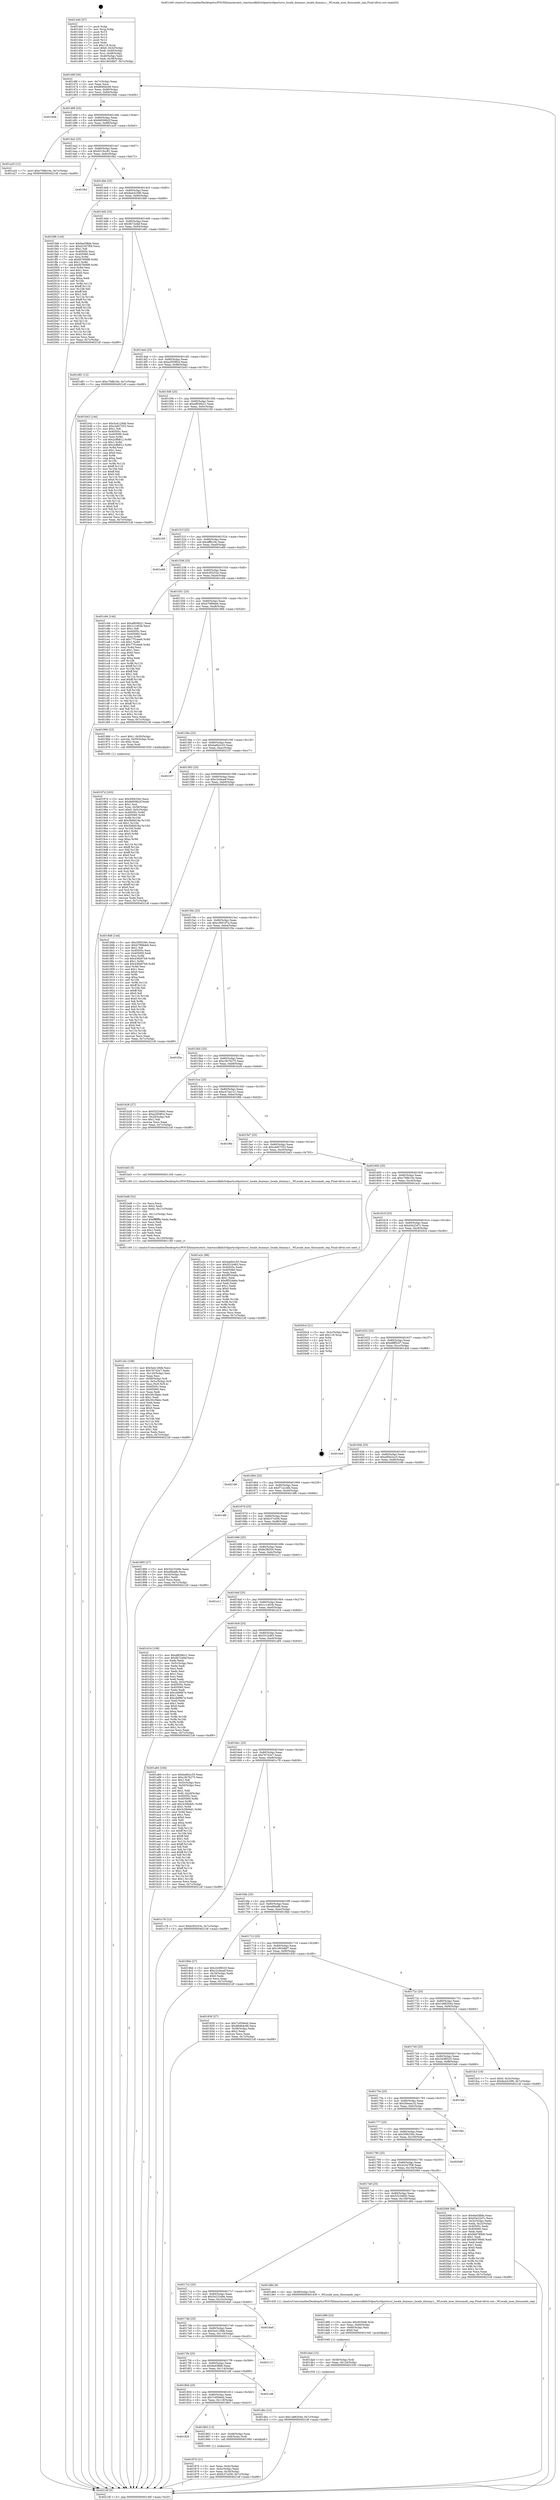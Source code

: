 digraph "0x401440" {
  label = "0x401440 (/mnt/c/Users/mathe/Desktop/tcc/POCII/binaries/extr_reactossdklib3rdpartystlportsrcc_locale_dummyc_locale_dummy.c__WLocale_mon_thousands_sep_Final-ollvm.out::main(0))"
  labelloc = "t"
  node[shape=record]

  Entry [label="",width=0.3,height=0.3,shape=circle,fillcolor=black,style=filled]
  "0x40146f" [label="{
     0x40146f [26]\l
     | [instrs]\l
     &nbsp;&nbsp;0x40146f \<+3\>: mov -0x7c(%rbp),%eax\l
     &nbsp;&nbsp;0x401472 \<+2\>: mov %eax,%ecx\l
     &nbsp;&nbsp;0x401474 \<+6\>: sub $0x8846dc68,%ecx\l
     &nbsp;&nbsp;0x40147a \<+3\>: mov %eax,-0x80(%rbp)\l
     &nbsp;&nbsp;0x40147d \<+6\>: mov %ecx,-0x84(%rbp)\l
     &nbsp;&nbsp;0x401483 \<+6\>: je 000000000040184b \<main+0x40b\>\l
  }"]
  "0x40184b" [label="{
     0x40184b\l
  }", style=dashed]
  "0x401489" [label="{
     0x401489 [25]\l
     | [instrs]\l
     &nbsp;&nbsp;0x401489 \<+5\>: jmp 000000000040148e \<main+0x4e\>\l
     &nbsp;&nbsp;0x40148e \<+3\>: mov -0x80(%rbp),%eax\l
     &nbsp;&nbsp;0x401491 \<+5\>: sub $0x8d506b2f,%eax\l
     &nbsp;&nbsp;0x401496 \<+6\>: mov %eax,-0x88(%rbp)\l
     &nbsp;&nbsp;0x40149c \<+6\>: je 0000000000401a20 \<main+0x5e0\>\l
  }"]
  Exit [label="",width=0.3,height=0.3,shape=circle,fillcolor=black,style=filled,peripheries=2]
  "0x401a20" [label="{
     0x401a20 [12]\l
     | [instrs]\l
     &nbsp;&nbsp;0x401a20 \<+7\>: movl $0xc768b10e,-0x7c(%rbp)\l
     &nbsp;&nbsp;0x401a27 \<+5\>: jmp 00000000004021df \<main+0xd9f\>\l
  }"]
  "0x4014a2" [label="{
     0x4014a2 [25]\l
     | [instrs]\l
     &nbsp;&nbsp;0x4014a2 \<+5\>: jmp 00000000004014a7 \<main+0x67\>\l
     &nbsp;&nbsp;0x4014a7 \<+3\>: mov -0x80(%rbp),%eax\l
     &nbsp;&nbsp;0x4014aa \<+5\>: sub $0x9319cc81,%eax\l
     &nbsp;&nbsp;0x4014af \<+6\>: mov %eax,-0x8c(%rbp)\l
     &nbsp;&nbsp;0x4014b5 \<+6\>: je 0000000000401fb2 \<main+0xb72\>\l
  }"]
  "0x401dbc" [label="{
     0x401dbc [12]\l
     | [instrs]\l
     &nbsp;&nbsp;0x401dbc \<+7\>: movl $0x1a882044,-0x7c(%rbp)\l
     &nbsp;&nbsp;0x401dc3 \<+5\>: jmp 00000000004021df \<main+0xd9f\>\l
  }"]
  "0x401fb2" [label="{
     0x401fb2\l
  }", style=dashed]
  "0x4014bb" [label="{
     0x4014bb [25]\l
     | [instrs]\l
     &nbsp;&nbsp;0x4014bb \<+5\>: jmp 00000000004014c0 \<main+0x80\>\l
     &nbsp;&nbsp;0x4014c0 \<+3\>: mov -0x80(%rbp),%eax\l
     &nbsp;&nbsp;0x4014c3 \<+5\>: sub $0x9a43c596,%eax\l
     &nbsp;&nbsp;0x4014c8 \<+6\>: mov %eax,-0x90(%rbp)\l
     &nbsp;&nbsp;0x4014ce \<+6\>: je 0000000000401fd6 \<main+0xb96\>\l
  }"]
  "0x401dad" [label="{
     0x401dad [15]\l
     | [instrs]\l
     &nbsp;&nbsp;0x401dad \<+4\>: mov -0x58(%rbp),%rdi\l
     &nbsp;&nbsp;0x401db1 \<+6\>: mov %eax,-0x124(%rbp)\l
     &nbsp;&nbsp;0x401db7 \<+5\>: call 0000000000401030 \<free@plt\>\l
     | [calls]\l
     &nbsp;&nbsp;0x401030 \{1\} (unknown)\l
  }"]
  "0x401fd6" [label="{
     0x401fd6 [144]\l
     | [instrs]\l
     &nbsp;&nbsp;0x401fd6 \<+5\>: mov $0x6ed3fbfe,%eax\l
     &nbsp;&nbsp;0x401fdb \<+5\>: mov $0x42347f58,%ecx\l
     &nbsp;&nbsp;0x401fe0 \<+2\>: mov $0x1,%dl\l
     &nbsp;&nbsp;0x401fe2 \<+7\>: mov 0x40505c,%esi\l
     &nbsp;&nbsp;0x401fe9 \<+7\>: mov 0x405060,%edi\l
     &nbsp;&nbsp;0x401ff0 \<+3\>: mov %esi,%r8d\l
     &nbsp;&nbsp;0x401ff3 \<+7\>: sub $0xfd7606f8,%r8d\l
     &nbsp;&nbsp;0x401ffa \<+4\>: sub $0x1,%r8d\l
     &nbsp;&nbsp;0x401ffe \<+7\>: add $0xfd7606f8,%r8d\l
     &nbsp;&nbsp;0x402005 \<+4\>: imul %r8d,%esi\l
     &nbsp;&nbsp;0x402009 \<+3\>: and $0x1,%esi\l
     &nbsp;&nbsp;0x40200c \<+3\>: cmp $0x0,%esi\l
     &nbsp;&nbsp;0x40200f \<+4\>: sete %r9b\l
     &nbsp;&nbsp;0x402013 \<+3\>: cmp $0xa,%edi\l
     &nbsp;&nbsp;0x402016 \<+4\>: setl %r10b\l
     &nbsp;&nbsp;0x40201a \<+3\>: mov %r9b,%r11b\l
     &nbsp;&nbsp;0x40201d \<+4\>: xor $0xff,%r11b\l
     &nbsp;&nbsp;0x402021 \<+3\>: mov %r10b,%bl\l
     &nbsp;&nbsp;0x402024 \<+3\>: xor $0xff,%bl\l
     &nbsp;&nbsp;0x402027 \<+3\>: xor $0x1,%dl\l
     &nbsp;&nbsp;0x40202a \<+3\>: mov %r11b,%r14b\l
     &nbsp;&nbsp;0x40202d \<+4\>: and $0xff,%r14b\l
     &nbsp;&nbsp;0x402031 \<+3\>: and %dl,%r9b\l
     &nbsp;&nbsp;0x402034 \<+3\>: mov %bl,%r15b\l
     &nbsp;&nbsp;0x402037 \<+4\>: and $0xff,%r15b\l
     &nbsp;&nbsp;0x40203b \<+3\>: and %dl,%r10b\l
     &nbsp;&nbsp;0x40203e \<+3\>: or %r9b,%r14b\l
     &nbsp;&nbsp;0x402041 \<+3\>: or %r10b,%r15b\l
     &nbsp;&nbsp;0x402044 \<+3\>: xor %r15b,%r14b\l
     &nbsp;&nbsp;0x402047 \<+3\>: or %bl,%r11b\l
     &nbsp;&nbsp;0x40204a \<+4\>: xor $0xff,%r11b\l
     &nbsp;&nbsp;0x40204e \<+3\>: or $0x1,%dl\l
     &nbsp;&nbsp;0x402051 \<+3\>: and %dl,%r11b\l
     &nbsp;&nbsp;0x402054 \<+3\>: or %r11b,%r14b\l
     &nbsp;&nbsp;0x402057 \<+4\>: test $0x1,%r14b\l
     &nbsp;&nbsp;0x40205b \<+3\>: cmovne %ecx,%eax\l
     &nbsp;&nbsp;0x40205e \<+3\>: mov %eax,-0x7c(%rbp)\l
     &nbsp;&nbsp;0x402061 \<+5\>: jmp 00000000004021df \<main+0xd9f\>\l
  }"]
  "0x4014d4" [label="{
     0x4014d4 [25]\l
     | [instrs]\l
     &nbsp;&nbsp;0x4014d4 \<+5\>: jmp 00000000004014d9 \<main+0x99\>\l
     &nbsp;&nbsp;0x4014d9 \<+3\>: mov -0x80(%rbp),%eax\l
     &nbsp;&nbsp;0x4014dc \<+5\>: sub $0x9b72efaf,%eax\l
     &nbsp;&nbsp;0x4014e1 \<+6\>: mov %eax,-0x94(%rbp)\l
     &nbsp;&nbsp;0x4014e7 \<+6\>: je 0000000000401d81 \<main+0x941\>\l
  }"]
  "0x401d96" [label="{
     0x401d96 [23]\l
     | [instrs]\l
     &nbsp;&nbsp;0x401d96 \<+10\>: movabs $0x4030d6,%rdi\l
     &nbsp;&nbsp;0x401da0 \<+3\>: mov %eax,-0x60(%rbp)\l
     &nbsp;&nbsp;0x401da3 \<+3\>: mov -0x60(%rbp),%esi\l
     &nbsp;&nbsp;0x401da6 \<+2\>: mov $0x0,%al\l
     &nbsp;&nbsp;0x401da8 \<+5\>: call 0000000000401040 \<printf@plt\>\l
     | [calls]\l
     &nbsp;&nbsp;0x401040 \{1\} (unknown)\l
  }"]
  "0x401d81" [label="{
     0x401d81 [12]\l
     | [instrs]\l
     &nbsp;&nbsp;0x401d81 \<+7\>: movl $0xc768b10e,-0x7c(%rbp)\l
     &nbsp;&nbsp;0x401d88 \<+5\>: jmp 00000000004021df \<main+0xd9f\>\l
  }"]
  "0x4014ed" [label="{
     0x4014ed [25]\l
     | [instrs]\l
     &nbsp;&nbsp;0x4014ed \<+5\>: jmp 00000000004014f2 \<main+0xb2\>\l
     &nbsp;&nbsp;0x4014f2 \<+3\>: mov -0x80(%rbp),%eax\l
     &nbsp;&nbsp;0x4014f5 \<+5\>: sub $0xa2059fc4,%eax\l
     &nbsp;&nbsp;0x4014fa \<+6\>: mov %eax,-0x98(%rbp)\l
     &nbsp;&nbsp;0x401500 \<+6\>: je 0000000000401b43 \<main+0x703\>\l
  }"]
  "0x401c0c" [label="{
     0x401c0c [108]\l
     | [instrs]\l
     &nbsp;&nbsp;0x401c0c \<+5\>: mov $0x5a4129db,%ecx\l
     &nbsp;&nbsp;0x401c11 \<+5\>: mov $0x76742e7,%edx\l
     &nbsp;&nbsp;0x401c16 \<+6\>: mov -0x120(%rbp),%esi\l
     &nbsp;&nbsp;0x401c1c \<+3\>: imul %eax,%esi\l
     &nbsp;&nbsp;0x401c1f \<+4\>: mov -0x58(%rbp),%r8\l
     &nbsp;&nbsp;0x401c23 \<+4\>: movslq -0x5c(%rbp),%r9\l
     &nbsp;&nbsp;0x401c27 \<+4\>: mov %esi,(%r8,%r9,4)\l
     &nbsp;&nbsp;0x401c2b \<+7\>: mov 0x40505c,%eax\l
     &nbsp;&nbsp;0x401c32 \<+7\>: mov 0x405060,%esi\l
     &nbsp;&nbsp;0x401c39 \<+2\>: mov %eax,%edi\l
     &nbsp;&nbsp;0x401c3b \<+6\>: sub $0x30c3fabc,%edi\l
     &nbsp;&nbsp;0x401c41 \<+3\>: sub $0x1,%edi\l
     &nbsp;&nbsp;0x401c44 \<+6\>: add $0x30c3fabc,%edi\l
     &nbsp;&nbsp;0x401c4a \<+3\>: imul %edi,%eax\l
     &nbsp;&nbsp;0x401c4d \<+3\>: and $0x1,%eax\l
     &nbsp;&nbsp;0x401c50 \<+3\>: cmp $0x0,%eax\l
     &nbsp;&nbsp;0x401c53 \<+4\>: sete %r10b\l
     &nbsp;&nbsp;0x401c57 \<+3\>: cmp $0xa,%esi\l
     &nbsp;&nbsp;0x401c5a \<+4\>: setl %r11b\l
     &nbsp;&nbsp;0x401c5e \<+3\>: mov %r10b,%bl\l
     &nbsp;&nbsp;0x401c61 \<+3\>: and %r11b,%bl\l
     &nbsp;&nbsp;0x401c64 \<+3\>: xor %r11b,%r10b\l
     &nbsp;&nbsp;0x401c67 \<+3\>: or %r10b,%bl\l
     &nbsp;&nbsp;0x401c6a \<+3\>: test $0x1,%bl\l
     &nbsp;&nbsp;0x401c6d \<+3\>: cmovne %edx,%ecx\l
     &nbsp;&nbsp;0x401c70 \<+3\>: mov %ecx,-0x7c(%rbp)\l
     &nbsp;&nbsp;0x401c73 \<+5\>: jmp 00000000004021df \<main+0xd9f\>\l
  }"]
  "0x401b43" [label="{
     0x401b43 [144]\l
     | [instrs]\l
     &nbsp;&nbsp;0x401b43 \<+5\>: mov $0x5a4129db,%eax\l
     &nbsp;&nbsp;0x401b48 \<+5\>: mov $0xc4d07553,%ecx\l
     &nbsp;&nbsp;0x401b4d \<+2\>: mov $0x1,%dl\l
     &nbsp;&nbsp;0x401b4f \<+7\>: mov 0x40505c,%esi\l
     &nbsp;&nbsp;0x401b56 \<+7\>: mov 0x405060,%edi\l
     &nbsp;&nbsp;0x401b5d \<+3\>: mov %esi,%r8d\l
     &nbsp;&nbsp;0x401b60 \<+7\>: sub $0x2cffa812,%r8d\l
     &nbsp;&nbsp;0x401b67 \<+4\>: sub $0x1,%r8d\l
     &nbsp;&nbsp;0x401b6b \<+7\>: add $0x2cffa812,%r8d\l
     &nbsp;&nbsp;0x401b72 \<+4\>: imul %r8d,%esi\l
     &nbsp;&nbsp;0x401b76 \<+3\>: and $0x1,%esi\l
     &nbsp;&nbsp;0x401b79 \<+3\>: cmp $0x0,%esi\l
     &nbsp;&nbsp;0x401b7c \<+4\>: sete %r9b\l
     &nbsp;&nbsp;0x401b80 \<+3\>: cmp $0xa,%edi\l
     &nbsp;&nbsp;0x401b83 \<+4\>: setl %r10b\l
     &nbsp;&nbsp;0x401b87 \<+3\>: mov %r9b,%r11b\l
     &nbsp;&nbsp;0x401b8a \<+4\>: xor $0xff,%r11b\l
     &nbsp;&nbsp;0x401b8e \<+3\>: mov %r10b,%bl\l
     &nbsp;&nbsp;0x401b91 \<+3\>: xor $0xff,%bl\l
     &nbsp;&nbsp;0x401b94 \<+3\>: xor $0x0,%dl\l
     &nbsp;&nbsp;0x401b97 \<+3\>: mov %r11b,%r14b\l
     &nbsp;&nbsp;0x401b9a \<+4\>: and $0x0,%r14b\l
     &nbsp;&nbsp;0x401b9e \<+3\>: and %dl,%r9b\l
     &nbsp;&nbsp;0x401ba1 \<+3\>: mov %bl,%r15b\l
     &nbsp;&nbsp;0x401ba4 \<+4\>: and $0x0,%r15b\l
     &nbsp;&nbsp;0x401ba8 \<+3\>: and %dl,%r10b\l
     &nbsp;&nbsp;0x401bab \<+3\>: or %r9b,%r14b\l
     &nbsp;&nbsp;0x401bae \<+3\>: or %r10b,%r15b\l
     &nbsp;&nbsp;0x401bb1 \<+3\>: xor %r15b,%r14b\l
     &nbsp;&nbsp;0x401bb4 \<+3\>: or %bl,%r11b\l
     &nbsp;&nbsp;0x401bb7 \<+4\>: xor $0xff,%r11b\l
     &nbsp;&nbsp;0x401bbb \<+3\>: or $0x0,%dl\l
     &nbsp;&nbsp;0x401bbe \<+3\>: and %dl,%r11b\l
     &nbsp;&nbsp;0x401bc1 \<+3\>: or %r11b,%r14b\l
     &nbsp;&nbsp;0x401bc4 \<+4\>: test $0x1,%r14b\l
     &nbsp;&nbsp;0x401bc8 \<+3\>: cmovne %ecx,%eax\l
     &nbsp;&nbsp;0x401bcb \<+3\>: mov %eax,-0x7c(%rbp)\l
     &nbsp;&nbsp;0x401bce \<+5\>: jmp 00000000004021df \<main+0xd9f\>\l
  }"]
  "0x401506" [label="{
     0x401506 [25]\l
     | [instrs]\l
     &nbsp;&nbsp;0x401506 \<+5\>: jmp 000000000040150b \<main+0xcb\>\l
     &nbsp;&nbsp;0x40150b \<+3\>: mov -0x80(%rbp),%eax\l
     &nbsp;&nbsp;0x40150e \<+5\>: sub $0xaf836b21,%eax\l
     &nbsp;&nbsp;0x401513 \<+6\>: mov %eax,-0x9c(%rbp)\l
     &nbsp;&nbsp;0x401519 \<+6\>: je 0000000000402165 \<main+0xd25\>\l
  }"]
  "0x401bd8" [label="{
     0x401bd8 [52]\l
     | [instrs]\l
     &nbsp;&nbsp;0x401bd8 \<+2\>: xor %ecx,%ecx\l
     &nbsp;&nbsp;0x401bda \<+5\>: mov $0x2,%edx\l
     &nbsp;&nbsp;0x401bdf \<+6\>: mov %edx,-0x11c(%rbp)\l
     &nbsp;&nbsp;0x401be5 \<+1\>: cltd\l
     &nbsp;&nbsp;0x401be6 \<+6\>: mov -0x11c(%rbp),%esi\l
     &nbsp;&nbsp;0x401bec \<+2\>: idiv %esi\l
     &nbsp;&nbsp;0x401bee \<+6\>: imul $0xfffffffe,%edx,%edx\l
     &nbsp;&nbsp;0x401bf4 \<+2\>: mov %ecx,%edi\l
     &nbsp;&nbsp;0x401bf6 \<+2\>: sub %edx,%edi\l
     &nbsp;&nbsp;0x401bf8 \<+2\>: mov %ecx,%edx\l
     &nbsp;&nbsp;0x401bfa \<+3\>: sub $0x1,%edx\l
     &nbsp;&nbsp;0x401bfd \<+2\>: add %edx,%edi\l
     &nbsp;&nbsp;0x401bff \<+2\>: sub %edi,%ecx\l
     &nbsp;&nbsp;0x401c01 \<+6\>: mov %ecx,-0x120(%rbp)\l
     &nbsp;&nbsp;0x401c07 \<+5\>: call 0000000000401160 \<next_i\>\l
     | [calls]\l
     &nbsp;&nbsp;0x401160 \{1\} (/mnt/c/Users/mathe/Desktop/tcc/POCII/binaries/extr_reactossdklib3rdpartystlportsrcc_locale_dummyc_locale_dummy.c__WLocale_mon_thousands_sep_Final-ollvm.out::next_i)\l
  }"]
  "0x402165" [label="{
     0x402165\l
  }", style=dashed]
  "0x40151f" [label="{
     0x40151f [25]\l
     | [instrs]\l
     &nbsp;&nbsp;0x40151f \<+5\>: jmp 0000000000401524 \<main+0xe4\>\l
     &nbsp;&nbsp;0x401524 \<+3\>: mov -0x80(%rbp),%eax\l
     &nbsp;&nbsp;0x401527 \<+5\>: sub $0xafffe19c,%eax\l
     &nbsp;&nbsp;0x40152c \<+6\>: mov %eax,-0xa0(%rbp)\l
     &nbsp;&nbsp;0x401532 \<+6\>: je 0000000000401e69 \<main+0xa29\>\l
  }"]
  "0x40197d" [label="{
     0x40197d [163]\l
     | [instrs]\l
     &nbsp;&nbsp;0x40197d \<+5\>: mov $0x30f4330c,%ecx\l
     &nbsp;&nbsp;0x401982 \<+5\>: mov $0x8d506b2f,%edx\l
     &nbsp;&nbsp;0x401987 \<+3\>: mov $0x1,%sil\l
     &nbsp;&nbsp;0x40198a \<+4\>: mov %rax,-0x58(%rbp)\l
     &nbsp;&nbsp;0x40198e \<+7\>: movl $0x0,-0x5c(%rbp)\l
     &nbsp;&nbsp;0x401995 \<+8\>: mov 0x40505c,%r8d\l
     &nbsp;&nbsp;0x40199d \<+8\>: mov 0x405060,%r9d\l
     &nbsp;&nbsp;0x4019a5 \<+3\>: mov %r8d,%r10d\l
     &nbsp;&nbsp;0x4019a8 \<+7\>: add $0x5bfdd18a,%r10d\l
     &nbsp;&nbsp;0x4019af \<+4\>: sub $0x1,%r10d\l
     &nbsp;&nbsp;0x4019b3 \<+7\>: sub $0x5bfdd18a,%r10d\l
     &nbsp;&nbsp;0x4019ba \<+4\>: imul %r10d,%r8d\l
     &nbsp;&nbsp;0x4019be \<+4\>: and $0x1,%r8d\l
     &nbsp;&nbsp;0x4019c2 \<+4\>: cmp $0x0,%r8d\l
     &nbsp;&nbsp;0x4019c6 \<+4\>: sete %r11b\l
     &nbsp;&nbsp;0x4019ca \<+4\>: cmp $0xa,%r9d\l
     &nbsp;&nbsp;0x4019ce \<+3\>: setl %bl\l
     &nbsp;&nbsp;0x4019d1 \<+3\>: mov %r11b,%r14b\l
     &nbsp;&nbsp;0x4019d4 \<+4\>: xor $0xff,%r14b\l
     &nbsp;&nbsp;0x4019d8 \<+3\>: mov %bl,%r15b\l
     &nbsp;&nbsp;0x4019db \<+4\>: xor $0xff,%r15b\l
     &nbsp;&nbsp;0x4019df \<+4\>: xor $0x0,%sil\l
     &nbsp;&nbsp;0x4019e3 \<+3\>: mov %r14b,%r12b\l
     &nbsp;&nbsp;0x4019e6 \<+4\>: and $0x0,%r12b\l
     &nbsp;&nbsp;0x4019ea \<+3\>: and %sil,%r11b\l
     &nbsp;&nbsp;0x4019ed \<+3\>: mov %r15b,%r13b\l
     &nbsp;&nbsp;0x4019f0 \<+4\>: and $0x0,%r13b\l
     &nbsp;&nbsp;0x4019f4 \<+3\>: and %sil,%bl\l
     &nbsp;&nbsp;0x4019f7 \<+3\>: or %r11b,%r12b\l
     &nbsp;&nbsp;0x4019fa \<+3\>: or %bl,%r13b\l
     &nbsp;&nbsp;0x4019fd \<+3\>: xor %r13b,%r12b\l
     &nbsp;&nbsp;0x401a00 \<+3\>: or %r15b,%r14b\l
     &nbsp;&nbsp;0x401a03 \<+4\>: xor $0xff,%r14b\l
     &nbsp;&nbsp;0x401a07 \<+4\>: or $0x0,%sil\l
     &nbsp;&nbsp;0x401a0b \<+3\>: and %sil,%r14b\l
     &nbsp;&nbsp;0x401a0e \<+3\>: or %r14b,%r12b\l
     &nbsp;&nbsp;0x401a11 \<+4\>: test $0x1,%r12b\l
     &nbsp;&nbsp;0x401a15 \<+3\>: cmovne %edx,%ecx\l
     &nbsp;&nbsp;0x401a18 \<+3\>: mov %ecx,-0x7c(%rbp)\l
     &nbsp;&nbsp;0x401a1b \<+5\>: jmp 00000000004021df \<main+0xd9f\>\l
  }"]
  "0x401e69" [label="{
     0x401e69\l
  }", style=dashed]
  "0x401538" [label="{
     0x401538 [25]\l
     | [instrs]\l
     &nbsp;&nbsp;0x401538 \<+5\>: jmp 000000000040153d \<main+0xfd\>\l
     &nbsp;&nbsp;0x40153d \<+3\>: mov -0x80(%rbp),%eax\l
     &nbsp;&nbsp;0x401540 \<+5\>: sub $0xb3f3253e,%eax\l
     &nbsp;&nbsp;0x401545 \<+6\>: mov %eax,-0xa4(%rbp)\l
     &nbsp;&nbsp;0x40154b \<+6\>: je 0000000000401c84 \<main+0x844\>\l
  }"]
  "0x401870" [label="{
     0x401870 [21]\l
     | [instrs]\l
     &nbsp;&nbsp;0x401870 \<+3\>: mov %eax,-0x4c(%rbp)\l
     &nbsp;&nbsp;0x401873 \<+3\>: mov -0x4c(%rbp),%eax\l
     &nbsp;&nbsp;0x401876 \<+3\>: mov %eax,-0x34(%rbp)\l
     &nbsp;&nbsp;0x401879 \<+7\>: movl $0xfc37cd36,-0x7c(%rbp)\l
     &nbsp;&nbsp;0x401880 \<+5\>: jmp 00000000004021df \<main+0xd9f\>\l
  }"]
  "0x401c84" [label="{
     0x401c84 [144]\l
     | [instrs]\l
     &nbsp;&nbsp;0x401c84 \<+5\>: mov $0xaf836b21,%eax\l
     &nbsp;&nbsp;0x401c89 \<+5\>: mov $0x1c1403b,%ecx\l
     &nbsp;&nbsp;0x401c8e \<+2\>: mov $0x1,%dl\l
     &nbsp;&nbsp;0x401c90 \<+7\>: mov 0x40505c,%esi\l
     &nbsp;&nbsp;0x401c97 \<+7\>: mov 0x405060,%edi\l
     &nbsp;&nbsp;0x401c9e \<+3\>: mov %esi,%r8d\l
     &nbsp;&nbsp;0x401ca1 \<+7\>: sub $0x77f1eee6,%r8d\l
     &nbsp;&nbsp;0x401ca8 \<+4\>: sub $0x1,%r8d\l
     &nbsp;&nbsp;0x401cac \<+7\>: add $0x77f1eee6,%r8d\l
     &nbsp;&nbsp;0x401cb3 \<+4\>: imul %r8d,%esi\l
     &nbsp;&nbsp;0x401cb7 \<+3\>: and $0x1,%esi\l
     &nbsp;&nbsp;0x401cba \<+3\>: cmp $0x0,%esi\l
     &nbsp;&nbsp;0x401cbd \<+4\>: sete %r9b\l
     &nbsp;&nbsp;0x401cc1 \<+3\>: cmp $0xa,%edi\l
     &nbsp;&nbsp;0x401cc4 \<+4\>: setl %r10b\l
     &nbsp;&nbsp;0x401cc8 \<+3\>: mov %r9b,%r11b\l
     &nbsp;&nbsp;0x401ccb \<+4\>: xor $0xff,%r11b\l
     &nbsp;&nbsp;0x401ccf \<+3\>: mov %r10b,%bl\l
     &nbsp;&nbsp;0x401cd2 \<+3\>: xor $0xff,%bl\l
     &nbsp;&nbsp;0x401cd5 \<+3\>: xor $0x1,%dl\l
     &nbsp;&nbsp;0x401cd8 \<+3\>: mov %r11b,%r14b\l
     &nbsp;&nbsp;0x401cdb \<+4\>: and $0xff,%r14b\l
     &nbsp;&nbsp;0x401cdf \<+3\>: and %dl,%r9b\l
     &nbsp;&nbsp;0x401ce2 \<+3\>: mov %bl,%r15b\l
     &nbsp;&nbsp;0x401ce5 \<+4\>: and $0xff,%r15b\l
     &nbsp;&nbsp;0x401ce9 \<+3\>: and %dl,%r10b\l
     &nbsp;&nbsp;0x401cec \<+3\>: or %r9b,%r14b\l
     &nbsp;&nbsp;0x401cef \<+3\>: or %r10b,%r15b\l
     &nbsp;&nbsp;0x401cf2 \<+3\>: xor %r15b,%r14b\l
     &nbsp;&nbsp;0x401cf5 \<+3\>: or %bl,%r11b\l
     &nbsp;&nbsp;0x401cf8 \<+4\>: xor $0xff,%r11b\l
     &nbsp;&nbsp;0x401cfc \<+3\>: or $0x1,%dl\l
     &nbsp;&nbsp;0x401cff \<+3\>: and %dl,%r11b\l
     &nbsp;&nbsp;0x401d02 \<+3\>: or %r11b,%r14b\l
     &nbsp;&nbsp;0x401d05 \<+4\>: test $0x1,%r14b\l
     &nbsp;&nbsp;0x401d09 \<+3\>: cmovne %ecx,%eax\l
     &nbsp;&nbsp;0x401d0c \<+3\>: mov %eax,-0x7c(%rbp)\l
     &nbsp;&nbsp;0x401d0f \<+5\>: jmp 00000000004021df \<main+0xd9f\>\l
  }"]
  "0x401551" [label="{
     0x401551 [25]\l
     | [instrs]\l
     &nbsp;&nbsp;0x401551 \<+5\>: jmp 0000000000401556 \<main+0x116\>\l
     &nbsp;&nbsp;0x401556 \<+3\>: mov -0x80(%rbp),%eax\l
     &nbsp;&nbsp;0x401559 \<+5\>: sub $0xb7998de6,%eax\l
     &nbsp;&nbsp;0x40155e \<+6\>: mov %eax,-0xa8(%rbp)\l
     &nbsp;&nbsp;0x401564 \<+6\>: je 0000000000401966 \<main+0x526\>\l
  }"]
  "0x401826" [label="{
     0x401826\l
  }", style=dashed]
  "0x401966" [label="{
     0x401966 [23]\l
     | [instrs]\l
     &nbsp;&nbsp;0x401966 \<+7\>: movl $0x1,-0x50(%rbp)\l
     &nbsp;&nbsp;0x40196d \<+4\>: movslq -0x50(%rbp),%rax\l
     &nbsp;&nbsp;0x401971 \<+4\>: shl $0x2,%rax\l
     &nbsp;&nbsp;0x401975 \<+3\>: mov %rax,%rdi\l
     &nbsp;&nbsp;0x401978 \<+5\>: call 0000000000401050 \<malloc@plt\>\l
     | [calls]\l
     &nbsp;&nbsp;0x401050 \{1\} (unknown)\l
  }"]
  "0x40156a" [label="{
     0x40156a [25]\l
     | [instrs]\l
     &nbsp;&nbsp;0x40156a \<+5\>: jmp 000000000040156f \<main+0x12f\>\l
     &nbsp;&nbsp;0x40156f \<+3\>: mov -0x80(%rbp),%eax\l
     &nbsp;&nbsp;0x401572 \<+5\>: sub $0xba6b2c55,%eax\l
     &nbsp;&nbsp;0x401577 \<+6\>: mov %eax,-0xac(%rbp)\l
     &nbsp;&nbsp;0x40157d \<+6\>: je 0000000000402107 \<main+0xcc7\>\l
  }"]
  "0x401863" [label="{
     0x401863 [13]\l
     | [instrs]\l
     &nbsp;&nbsp;0x401863 \<+4\>: mov -0x48(%rbp),%rax\l
     &nbsp;&nbsp;0x401867 \<+4\>: mov 0x8(%rax),%rdi\l
     &nbsp;&nbsp;0x40186b \<+5\>: call 0000000000401060 \<atoi@plt\>\l
     | [calls]\l
     &nbsp;&nbsp;0x401060 \{1\} (unknown)\l
  }"]
  "0x402107" [label="{
     0x402107\l
  }", style=dashed]
  "0x401583" [label="{
     0x401583 [25]\l
     | [instrs]\l
     &nbsp;&nbsp;0x401583 \<+5\>: jmp 0000000000401588 \<main+0x148\>\l
     &nbsp;&nbsp;0x401588 \<+3\>: mov -0x80(%rbp),%eax\l
     &nbsp;&nbsp;0x40158b \<+5\>: sub $0xc2c0eaef,%eax\l
     &nbsp;&nbsp;0x401590 \<+6\>: mov %eax,-0xb0(%rbp)\l
     &nbsp;&nbsp;0x401596 \<+6\>: je 00000000004018d6 \<main+0x496\>\l
  }"]
  "0x40180d" [label="{
     0x40180d [25]\l
     | [instrs]\l
     &nbsp;&nbsp;0x40180d \<+5\>: jmp 0000000000401812 \<main+0x3d2\>\l
     &nbsp;&nbsp;0x401812 \<+3\>: mov -0x80(%rbp),%eax\l
     &nbsp;&nbsp;0x401815 \<+5\>: sub $0x7cd59e44,%eax\l
     &nbsp;&nbsp;0x40181a \<+6\>: mov %eax,-0x118(%rbp)\l
     &nbsp;&nbsp;0x401820 \<+6\>: je 0000000000401863 \<main+0x423\>\l
  }"]
  "0x4018d6" [label="{
     0x4018d6 [144]\l
     | [instrs]\l
     &nbsp;&nbsp;0x4018d6 \<+5\>: mov $0x30f4330c,%eax\l
     &nbsp;&nbsp;0x4018db \<+5\>: mov $0xb7998de6,%ecx\l
     &nbsp;&nbsp;0x4018e0 \<+2\>: mov $0x1,%dl\l
     &nbsp;&nbsp;0x4018e2 \<+7\>: mov 0x40505c,%esi\l
     &nbsp;&nbsp;0x4018e9 \<+7\>: mov 0x405060,%edi\l
     &nbsp;&nbsp;0x4018f0 \<+3\>: mov %esi,%r8d\l
     &nbsp;&nbsp;0x4018f3 \<+7\>: sub $0x436b97b9,%r8d\l
     &nbsp;&nbsp;0x4018fa \<+4\>: sub $0x1,%r8d\l
     &nbsp;&nbsp;0x4018fe \<+7\>: add $0x436b97b9,%r8d\l
     &nbsp;&nbsp;0x401905 \<+4\>: imul %r8d,%esi\l
     &nbsp;&nbsp;0x401909 \<+3\>: and $0x1,%esi\l
     &nbsp;&nbsp;0x40190c \<+3\>: cmp $0x0,%esi\l
     &nbsp;&nbsp;0x40190f \<+4\>: sete %r9b\l
     &nbsp;&nbsp;0x401913 \<+3\>: cmp $0xa,%edi\l
     &nbsp;&nbsp;0x401916 \<+4\>: setl %r10b\l
     &nbsp;&nbsp;0x40191a \<+3\>: mov %r9b,%r11b\l
     &nbsp;&nbsp;0x40191d \<+4\>: xor $0xff,%r11b\l
     &nbsp;&nbsp;0x401921 \<+3\>: mov %r10b,%bl\l
     &nbsp;&nbsp;0x401924 \<+3\>: xor $0xff,%bl\l
     &nbsp;&nbsp;0x401927 \<+3\>: xor $0x0,%dl\l
     &nbsp;&nbsp;0x40192a \<+3\>: mov %r11b,%r14b\l
     &nbsp;&nbsp;0x40192d \<+4\>: and $0x0,%r14b\l
     &nbsp;&nbsp;0x401931 \<+3\>: and %dl,%r9b\l
     &nbsp;&nbsp;0x401934 \<+3\>: mov %bl,%r15b\l
     &nbsp;&nbsp;0x401937 \<+4\>: and $0x0,%r15b\l
     &nbsp;&nbsp;0x40193b \<+3\>: and %dl,%r10b\l
     &nbsp;&nbsp;0x40193e \<+3\>: or %r9b,%r14b\l
     &nbsp;&nbsp;0x401941 \<+3\>: or %r10b,%r15b\l
     &nbsp;&nbsp;0x401944 \<+3\>: xor %r15b,%r14b\l
     &nbsp;&nbsp;0x401947 \<+3\>: or %bl,%r11b\l
     &nbsp;&nbsp;0x40194a \<+4\>: xor $0xff,%r11b\l
     &nbsp;&nbsp;0x40194e \<+3\>: or $0x0,%dl\l
     &nbsp;&nbsp;0x401951 \<+3\>: and %dl,%r11b\l
     &nbsp;&nbsp;0x401954 \<+3\>: or %r11b,%r14b\l
     &nbsp;&nbsp;0x401957 \<+4\>: test $0x1,%r14b\l
     &nbsp;&nbsp;0x40195b \<+3\>: cmovne %ecx,%eax\l
     &nbsp;&nbsp;0x40195e \<+3\>: mov %eax,-0x7c(%rbp)\l
     &nbsp;&nbsp;0x401961 \<+5\>: jmp 00000000004021df \<main+0xd9f\>\l
  }"]
  "0x40159c" [label="{
     0x40159c [25]\l
     | [instrs]\l
     &nbsp;&nbsp;0x40159c \<+5\>: jmp 00000000004015a1 \<main+0x161\>\l
     &nbsp;&nbsp;0x4015a1 \<+3\>: mov -0x80(%rbp),%eax\l
     &nbsp;&nbsp;0x4015a4 \<+5\>: sub $0xc369197a,%eax\l
     &nbsp;&nbsp;0x4015a9 \<+6\>: mov %eax,-0xb4(%rbp)\l
     &nbsp;&nbsp;0x4015af \<+6\>: je 0000000000401f3e \<main+0xafe\>\l
  }"]
  "0x4021d8" [label="{
     0x4021d8\l
  }", style=dashed]
  "0x401f3e" [label="{
     0x401f3e\l
  }", style=dashed]
  "0x4015b5" [label="{
     0x4015b5 [25]\l
     | [instrs]\l
     &nbsp;&nbsp;0x4015b5 \<+5\>: jmp 00000000004015ba \<main+0x17a\>\l
     &nbsp;&nbsp;0x4015ba \<+3\>: mov -0x80(%rbp),%eax\l
     &nbsp;&nbsp;0x4015bd \<+5\>: sub $0xc3b76275,%eax\l
     &nbsp;&nbsp;0x4015c2 \<+6\>: mov %eax,-0xb8(%rbp)\l
     &nbsp;&nbsp;0x4015c8 \<+6\>: je 0000000000401b28 \<main+0x6e8\>\l
  }"]
  "0x4017f4" [label="{
     0x4017f4 [25]\l
     | [instrs]\l
     &nbsp;&nbsp;0x4017f4 \<+5\>: jmp 00000000004017f9 \<main+0x3b9\>\l
     &nbsp;&nbsp;0x4017f9 \<+3\>: mov -0x80(%rbp),%eax\l
     &nbsp;&nbsp;0x4017fc \<+5\>: sub $0x6ed3fbfe,%eax\l
     &nbsp;&nbsp;0x401801 \<+6\>: mov %eax,-0x114(%rbp)\l
     &nbsp;&nbsp;0x401807 \<+6\>: je 00000000004021d8 \<main+0xd98\>\l
  }"]
  "0x401b28" [label="{
     0x401b28 [27]\l
     | [instrs]\l
     &nbsp;&nbsp;0x401b28 \<+5\>: mov $0x5323460c,%eax\l
     &nbsp;&nbsp;0x401b2d \<+5\>: mov $0xa2059fc4,%ecx\l
     &nbsp;&nbsp;0x401b32 \<+3\>: mov -0x2d(%rbp),%dl\l
     &nbsp;&nbsp;0x401b35 \<+3\>: test $0x1,%dl\l
     &nbsp;&nbsp;0x401b38 \<+3\>: cmovne %ecx,%eax\l
     &nbsp;&nbsp;0x401b3b \<+3\>: mov %eax,-0x7c(%rbp)\l
     &nbsp;&nbsp;0x401b3e \<+5\>: jmp 00000000004021df \<main+0xd9f\>\l
  }"]
  "0x4015ce" [label="{
     0x4015ce [25]\l
     | [instrs]\l
     &nbsp;&nbsp;0x4015ce \<+5\>: jmp 00000000004015d3 \<main+0x193\>\l
     &nbsp;&nbsp;0x4015d3 \<+3\>: mov -0x80(%rbp),%eax\l
     &nbsp;&nbsp;0x4015d6 \<+5\>: sub $0xc474a121,%eax\l
     &nbsp;&nbsp;0x4015db \<+6\>: mov %eax,-0xbc(%rbp)\l
     &nbsp;&nbsp;0x4015e1 \<+6\>: je 0000000000401f6b \<main+0xb2b\>\l
  }"]
  "0x402113" [label="{
     0x402113\l
  }", style=dashed]
  "0x401f6b" [label="{
     0x401f6b\l
  }", style=dashed]
  "0x4015e7" [label="{
     0x4015e7 [25]\l
     | [instrs]\l
     &nbsp;&nbsp;0x4015e7 \<+5\>: jmp 00000000004015ec \<main+0x1ac\>\l
     &nbsp;&nbsp;0x4015ec \<+3\>: mov -0x80(%rbp),%eax\l
     &nbsp;&nbsp;0x4015ef \<+5\>: sub $0xc4d07553,%eax\l
     &nbsp;&nbsp;0x4015f4 \<+6\>: mov %eax,-0xc0(%rbp)\l
     &nbsp;&nbsp;0x4015fa \<+6\>: je 0000000000401bd3 \<main+0x793\>\l
  }"]
  "0x4017db" [label="{
     0x4017db [25]\l
     | [instrs]\l
     &nbsp;&nbsp;0x4017db \<+5\>: jmp 00000000004017e0 \<main+0x3a0\>\l
     &nbsp;&nbsp;0x4017e0 \<+3\>: mov -0x80(%rbp),%eax\l
     &nbsp;&nbsp;0x4017e3 \<+5\>: sub $0x5a4129db,%eax\l
     &nbsp;&nbsp;0x4017e8 \<+6\>: mov %eax,-0x110(%rbp)\l
     &nbsp;&nbsp;0x4017ee \<+6\>: je 0000000000402113 \<main+0xcd3\>\l
  }"]
  "0x401bd3" [label="{
     0x401bd3 [5]\l
     | [instrs]\l
     &nbsp;&nbsp;0x401bd3 \<+5\>: call 0000000000401160 \<next_i\>\l
     | [calls]\l
     &nbsp;&nbsp;0x401160 \{1\} (/mnt/c/Users/mathe/Desktop/tcc/POCII/binaries/extr_reactossdklib3rdpartystlportsrcc_locale_dummyc_locale_dummy.c__WLocale_mon_thousands_sep_Final-ollvm.out::next_i)\l
  }"]
  "0x401600" [label="{
     0x401600 [25]\l
     | [instrs]\l
     &nbsp;&nbsp;0x401600 \<+5\>: jmp 0000000000401605 \<main+0x1c5\>\l
     &nbsp;&nbsp;0x401605 \<+3\>: mov -0x80(%rbp),%eax\l
     &nbsp;&nbsp;0x401608 \<+5\>: sub $0xc768b10e,%eax\l
     &nbsp;&nbsp;0x40160d \<+6\>: mov %eax,-0xc4(%rbp)\l
     &nbsp;&nbsp;0x401613 \<+6\>: je 0000000000401a2c \<main+0x5ec\>\l
  }"]
  "0x4018a0" [label="{
     0x4018a0\l
  }", style=dashed]
  "0x401a2c" [label="{
     0x401a2c [88]\l
     | [instrs]\l
     &nbsp;&nbsp;0x401a2c \<+5\>: mov $0xba6b2c55,%eax\l
     &nbsp;&nbsp;0x401a31 \<+5\>: mov $0x551b483,%ecx\l
     &nbsp;&nbsp;0x401a36 \<+7\>: mov 0x40505c,%edx\l
     &nbsp;&nbsp;0x401a3d \<+7\>: mov 0x405060,%esi\l
     &nbsp;&nbsp;0x401a44 \<+2\>: mov %edx,%edi\l
     &nbsp;&nbsp;0x401a46 \<+6\>: add $0x8f524a6a,%edi\l
     &nbsp;&nbsp;0x401a4c \<+3\>: sub $0x1,%edi\l
     &nbsp;&nbsp;0x401a4f \<+6\>: sub $0x8f524a6a,%edi\l
     &nbsp;&nbsp;0x401a55 \<+3\>: imul %edi,%edx\l
     &nbsp;&nbsp;0x401a58 \<+3\>: and $0x1,%edx\l
     &nbsp;&nbsp;0x401a5b \<+3\>: cmp $0x0,%edx\l
     &nbsp;&nbsp;0x401a5e \<+4\>: sete %r8b\l
     &nbsp;&nbsp;0x401a62 \<+3\>: cmp $0xa,%esi\l
     &nbsp;&nbsp;0x401a65 \<+4\>: setl %r9b\l
     &nbsp;&nbsp;0x401a69 \<+3\>: mov %r8b,%r10b\l
     &nbsp;&nbsp;0x401a6c \<+3\>: and %r9b,%r10b\l
     &nbsp;&nbsp;0x401a6f \<+3\>: xor %r9b,%r8b\l
     &nbsp;&nbsp;0x401a72 \<+3\>: or %r8b,%r10b\l
     &nbsp;&nbsp;0x401a75 \<+4\>: test $0x1,%r10b\l
     &nbsp;&nbsp;0x401a79 \<+3\>: cmovne %ecx,%eax\l
     &nbsp;&nbsp;0x401a7c \<+3\>: mov %eax,-0x7c(%rbp)\l
     &nbsp;&nbsp;0x401a7f \<+5\>: jmp 00000000004021df \<main+0xd9f\>\l
  }"]
  "0x401619" [label="{
     0x401619 [25]\l
     | [instrs]\l
     &nbsp;&nbsp;0x401619 \<+5\>: jmp 000000000040161e \<main+0x1de\>\l
     &nbsp;&nbsp;0x40161e \<+3\>: mov -0x80(%rbp),%eax\l
     &nbsp;&nbsp;0x401621 \<+5\>: sub $0xd3e22d7c,%eax\l
     &nbsp;&nbsp;0x401626 \<+6\>: mov %eax,-0xc8(%rbp)\l
     &nbsp;&nbsp;0x40162c \<+6\>: je 00000000004020c4 \<main+0xc84\>\l
  }"]
  "0x4017c2" [label="{
     0x4017c2 [25]\l
     | [instrs]\l
     &nbsp;&nbsp;0x4017c2 \<+5\>: jmp 00000000004017c7 \<main+0x387\>\l
     &nbsp;&nbsp;0x4017c7 \<+3\>: mov -0x80(%rbp),%eax\l
     &nbsp;&nbsp;0x4017ca \<+5\>: sub $0x5423349e,%eax\l
     &nbsp;&nbsp;0x4017cf \<+6\>: mov %eax,-0x10c(%rbp)\l
     &nbsp;&nbsp;0x4017d5 \<+6\>: je 00000000004018a0 \<main+0x460\>\l
  }"]
  "0x4020c4" [label="{
     0x4020c4 [21]\l
     | [instrs]\l
     &nbsp;&nbsp;0x4020c4 \<+3\>: mov -0x2c(%rbp),%eax\l
     &nbsp;&nbsp;0x4020c7 \<+7\>: add $0x118,%rsp\l
     &nbsp;&nbsp;0x4020ce \<+1\>: pop %rbx\l
     &nbsp;&nbsp;0x4020cf \<+2\>: pop %r12\l
     &nbsp;&nbsp;0x4020d1 \<+2\>: pop %r13\l
     &nbsp;&nbsp;0x4020d3 \<+2\>: pop %r14\l
     &nbsp;&nbsp;0x4020d5 \<+2\>: pop %r15\l
     &nbsp;&nbsp;0x4020d7 \<+1\>: pop %rbp\l
     &nbsp;&nbsp;0x4020d8 \<+1\>: ret\l
  }"]
  "0x401632" [label="{
     0x401632 [25]\l
     | [instrs]\l
     &nbsp;&nbsp;0x401632 \<+5\>: jmp 0000000000401637 \<main+0x1f7\>\l
     &nbsp;&nbsp;0x401637 \<+3\>: mov -0x80(%rbp),%eax\l
     &nbsp;&nbsp;0x40163a \<+5\>: sub $0xd8ff5c07,%eax\l
     &nbsp;&nbsp;0x40163f \<+6\>: mov %eax,-0xcc(%rbp)\l
     &nbsp;&nbsp;0x401645 \<+6\>: je 0000000000401dc8 \<main+0x988\>\l
  }"]
  "0x401d8d" [label="{
     0x401d8d [9]\l
     | [instrs]\l
     &nbsp;&nbsp;0x401d8d \<+4\>: mov -0x58(%rbp),%rdi\l
     &nbsp;&nbsp;0x401d91 \<+5\>: call 0000000000401430 \<_WLocale_mon_thousands_sep\>\l
     | [calls]\l
     &nbsp;&nbsp;0x401430 \{1\} (/mnt/c/Users/mathe/Desktop/tcc/POCII/binaries/extr_reactossdklib3rdpartystlportsrcc_locale_dummyc_locale_dummy.c__WLocale_mon_thousands_sep_Final-ollvm.out::_WLocale_mon_thousands_sep)\l
  }"]
  "0x401dc8" [label="{
     0x401dc8\l
  }", style=dashed]
  "0x40164b" [label="{
     0x40164b [25]\l
     | [instrs]\l
     &nbsp;&nbsp;0x40164b \<+5\>: jmp 0000000000401650 \<main+0x210\>\l
     &nbsp;&nbsp;0x401650 \<+3\>: mov -0x80(%rbp),%eax\l
     &nbsp;&nbsp;0x401653 \<+5\>: sub $0xe85b2a10,%eax\l
     &nbsp;&nbsp;0x401658 \<+6\>: mov %eax,-0xd0(%rbp)\l
     &nbsp;&nbsp;0x40165e \<+6\>: je 0000000000402186 \<main+0xd46\>\l
  }"]
  "0x4017a9" [label="{
     0x4017a9 [25]\l
     | [instrs]\l
     &nbsp;&nbsp;0x4017a9 \<+5\>: jmp 00000000004017ae \<main+0x36e\>\l
     &nbsp;&nbsp;0x4017ae \<+3\>: mov -0x80(%rbp),%eax\l
     &nbsp;&nbsp;0x4017b1 \<+5\>: sub $0x5323460c,%eax\l
     &nbsp;&nbsp;0x4017b6 \<+6\>: mov %eax,-0x108(%rbp)\l
     &nbsp;&nbsp;0x4017bc \<+6\>: je 0000000000401d8d \<main+0x94d\>\l
  }"]
  "0x402186" [label="{
     0x402186\l
  }", style=dashed]
  "0x401664" [label="{
     0x401664 [25]\l
     | [instrs]\l
     &nbsp;&nbsp;0x401664 \<+5\>: jmp 0000000000401669 \<main+0x229\>\l
     &nbsp;&nbsp;0x401669 \<+3\>: mov -0x80(%rbp),%eax\l
     &nbsp;&nbsp;0x40166c \<+5\>: sub $0xf71a1e6b,%eax\l
     &nbsp;&nbsp;0x401671 \<+6\>: mov %eax,-0xd4(%rbp)\l
     &nbsp;&nbsp;0x401677 \<+6\>: je 0000000000401df6 \<main+0x9b6\>\l
  }"]
  "0x402066" [label="{
     0x402066 [94]\l
     | [instrs]\l
     &nbsp;&nbsp;0x402066 \<+5\>: mov $0x6ed3fbfe,%eax\l
     &nbsp;&nbsp;0x40206b \<+5\>: mov $0xd3e22d7c,%ecx\l
     &nbsp;&nbsp;0x402070 \<+3\>: mov -0x3c(%rbp),%edx\l
     &nbsp;&nbsp;0x402073 \<+3\>: mov %edx,-0x2c(%rbp)\l
     &nbsp;&nbsp;0x402076 \<+7\>: mov 0x40505c,%edx\l
     &nbsp;&nbsp;0x40207d \<+7\>: mov 0x405060,%esi\l
     &nbsp;&nbsp;0x402084 \<+2\>: mov %edx,%edi\l
     &nbsp;&nbsp;0x402086 \<+6\>: sub $0x9dd789d0,%edi\l
     &nbsp;&nbsp;0x40208c \<+3\>: sub $0x1,%edi\l
     &nbsp;&nbsp;0x40208f \<+6\>: add $0x9dd789d0,%edi\l
     &nbsp;&nbsp;0x402095 \<+3\>: imul %edi,%edx\l
     &nbsp;&nbsp;0x402098 \<+3\>: and $0x1,%edx\l
     &nbsp;&nbsp;0x40209b \<+3\>: cmp $0x0,%edx\l
     &nbsp;&nbsp;0x40209e \<+4\>: sete %r8b\l
     &nbsp;&nbsp;0x4020a2 \<+3\>: cmp $0xa,%esi\l
     &nbsp;&nbsp;0x4020a5 \<+4\>: setl %r9b\l
     &nbsp;&nbsp;0x4020a9 \<+3\>: mov %r8b,%r10b\l
     &nbsp;&nbsp;0x4020ac \<+3\>: and %r9b,%r10b\l
     &nbsp;&nbsp;0x4020af \<+3\>: xor %r9b,%r8b\l
     &nbsp;&nbsp;0x4020b2 \<+3\>: or %r8b,%r10b\l
     &nbsp;&nbsp;0x4020b5 \<+4\>: test $0x1,%r10b\l
     &nbsp;&nbsp;0x4020b9 \<+3\>: cmovne %ecx,%eax\l
     &nbsp;&nbsp;0x4020bc \<+3\>: mov %eax,-0x7c(%rbp)\l
     &nbsp;&nbsp;0x4020bf \<+5\>: jmp 00000000004021df \<main+0xd9f\>\l
  }"]
  "0x401df6" [label="{
     0x401df6\l
  }", style=dashed]
  "0x40167d" [label="{
     0x40167d [25]\l
     | [instrs]\l
     &nbsp;&nbsp;0x40167d \<+5\>: jmp 0000000000401682 \<main+0x242\>\l
     &nbsp;&nbsp;0x401682 \<+3\>: mov -0x80(%rbp),%eax\l
     &nbsp;&nbsp;0x401685 \<+5\>: sub $0xfc37cd36,%eax\l
     &nbsp;&nbsp;0x40168a \<+6\>: mov %eax,-0xd8(%rbp)\l
     &nbsp;&nbsp;0x401690 \<+6\>: je 0000000000401885 \<main+0x445\>\l
  }"]
  "0x401790" [label="{
     0x401790 [25]\l
     | [instrs]\l
     &nbsp;&nbsp;0x401790 \<+5\>: jmp 0000000000401795 \<main+0x355\>\l
     &nbsp;&nbsp;0x401795 \<+3\>: mov -0x80(%rbp),%eax\l
     &nbsp;&nbsp;0x401798 \<+5\>: sub $0x42347f58,%eax\l
     &nbsp;&nbsp;0x40179d \<+6\>: mov %eax,-0x104(%rbp)\l
     &nbsp;&nbsp;0x4017a3 \<+6\>: je 0000000000402066 \<main+0xc26\>\l
  }"]
  "0x401885" [label="{
     0x401885 [27]\l
     | [instrs]\l
     &nbsp;&nbsp;0x401885 \<+5\>: mov $0x5423349e,%eax\l
     &nbsp;&nbsp;0x40188a \<+5\>: mov $0xef9aafb,%ecx\l
     &nbsp;&nbsp;0x40188f \<+3\>: mov -0x34(%rbp),%edx\l
     &nbsp;&nbsp;0x401892 \<+3\>: cmp $0x1,%edx\l
     &nbsp;&nbsp;0x401895 \<+3\>: cmovl %ecx,%eax\l
     &nbsp;&nbsp;0x401898 \<+3\>: mov %eax,-0x7c(%rbp)\l
     &nbsp;&nbsp;0x40189b \<+5\>: jmp 00000000004021df \<main+0xd9f\>\l
  }"]
  "0x401696" [label="{
     0x401696 [25]\l
     | [instrs]\l
     &nbsp;&nbsp;0x401696 \<+5\>: jmp 000000000040169b \<main+0x25b\>\l
     &nbsp;&nbsp;0x40169b \<+3\>: mov -0x80(%rbp),%eax\l
     &nbsp;&nbsp;0x40169e \<+5\>: sub $0xfe2f6504,%eax\l
     &nbsp;&nbsp;0x4016a3 \<+6\>: mov %eax,-0xdc(%rbp)\l
     &nbsp;&nbsp;0x4016a9 \<+6\>: je 0000000000401e11 \<main+0x9d1\>\l
  }"]
  "0x4020d9" [label="{
     0x4020d9\l
  }", style=dashed]
  "0x401e11" [label="{
     0x401e11\l
  }", style=dashed]
  "0x4016af" [label="{
     0x4016af [25]\l
     | [instrs]\l
     &nbsp;&nbsp;0x4016af \<+5\>: jmp 00000000004016b4 \<main+0x274\>\l
     &nbsp;&nbsp;0x4016b4 \<+3\>: mov -0x80(%rbp),%eax\l
     &nbsp;&nbsp;0x4016b7 \<+5\>: sub $0x1c1403b,%eax\l
     &nbsp;&nbsp;0x4016bc \<+6\>: mov %eax,-0xe0(%rbp)\l
     &nbsp;&nbsp;0x4016c2 \<+6\>: je 0000000000401d14 \<main+0x8d4\>\l
  }"]
  "0x401777" [label="{
     0x401777 [25]\l
     | [instrs]\l
     &nbsp;&nbsp;0x401777 \<+5\>: jmp 000000000040177c \<main+0x33c\>\l
     &nbsp;&nbsp;0x40177c \<+3\>: mov -0x80(%rbp),%eax\l
     &nbsp;&nbsp;0x40177f \<+5\>: sub $0x30f4330c,%eax\l
     &nbsp;&nbsp;0x401784 \<+6\>: mov %eax,-0x100(%rbp)\l
     &nbsp;&nbsp;0x40178a \<+6\>: je 00000000004020d9 \<main+0xc99\>\l
  }"]
  "0x401d14" [label="{
     0x401d14 [109]\l
     | [instrs]\l
     &nbsp;&nbsp;0x401d14 \<+5\>: mov $0xaf836b21,%eax\l
     &nbsp;&nbsp;0x401d19 \<+5\>: mov $0x9b72efaf,%ecx\l
     &nbsp;&nbsp;0x401d1e \<+2\>: xor %edx,%edx\l
     &nbsp;&nbsp;0x401d20 \<+3\>: mov -0x5c(%rbp),%esi\l
     &nbsp;&nbsp;0x401d23 \<+2\>: mov %edx,%edi\l
     &nbsp;&nbsp;0x401d25 \<+2\>: sub %esi,%edi\l
     &nbsp;&nbsp;0x401d27 \<+2\>: mov %edx,%esi\l
     &nbsp;&nbsp;0x401d29 \<+3\>: sub $0x1,%esi\l
     &nbsp;&nbsp;0x401d2c \<+2\>: add %esi,%edi\l
     &nbsp;&nbsp;0x401d2e \<+2\>: sub %edi,%edx\l
     &nbsp;&nbsp;0x401d30 \<+3\>: mov %edx,-0x5c(%rbp)\l
     &nbsp;&nbsp;0x401d33 \<+7\>: mov 0x40505c,%edx\l
     &nbsp;&nbsp;0x401d3a \<+7\>: mov 0x405060,%esi\l
     &nbsp;&nbsp;0x401d41 \<+2\>: mov %edx,%edi\l
     &nbsp;&nbsp;0x401d43 \<+6\>: add $0xcdd9fe7e,%edi\l
     &nbsp;&nbsp;0x401d49 \<+3\>: sub $0x1,%edi\l
     &nbsp;&nbsp;0x401d4c \<+6\>: sub $0xcdd9fe7e,%edi\l
     &nbsp;&nbsp;0x401d52 \<+3\>: imul %edi,%edx\l
     &nbsp;&nbsp;0x401d55 \<+3\>: and $0x1,%edx\l
     &nbsp;&nbsp;0x401d58 \<+3\>: cmp $0x0,%edx\l
     &nbsp;&nbsp;0x401d5b \<+4\>: sete %r8b\l
     &nbsp;&nbsp;0x401d5f \<+3\>: cmp $0xa,%esi\l
     &nbsp;&nbsp;0x401d62 \<+4\>: setl %r9b\l
     &nbsp;&nbsp;0x401d66 \<+3\>: mov %r8b,%r10b\l
     &nbsp;&nbsp;0x401d69 \<+3\>: and %r9b,%r10b\l
     &nbsp;&nbsp;0x401d6c \<+3\>: xor %r9b,%r8b\l
     &nbsp;&nbsp;0x401d6f \<+3\>: or %r8b,%r10b\l
     &nbsp;&nbsp;0x401d72 \<+4\>: test $0x1,%r10b\l
     &nbsp;&nbsp;0x401d76 \<+3\>: cmovne %ecx,%eax\l
     &nbsp;&nbsp;0x401d79 \<+3\>: mov %eax,-0x7c(%rbp)\l
     &nbsp;&nbsp;0x401d7c \<+5\>: jmp 00000000004021df \<main+0xd9f\>\l
  }"]
  "0x4016c8" [label="{
     0x4016c8 [25]\l
     | [instrs]\l
     &nbsp;&nbsp;0x4016c8 \<+5\>: jmp 00000000004016cd \<main+0x28d\>\l
     &nbsp;&nbsp;0x4016cd \<+3\>: mov -0x80(%rbp),%eax\l
     &nbsp;&nbsp;0x4016d0 \<+5\>: sub $0x551b483,%eax\l
     &nbsp;&nbsp;0x4016d5 \<+6\>: mov %eax,-0xe4(%rbp)\l
     &nbsp;&nbsp;0x4016db \<+6\>: je 0000000000401a84 \<main+0x644\>\l
  }"]
  "0x401f4a" [label="{
     0x401f4a\l
  }", style=dashed]
  "0x401a84" [label="{
     0x401a84 [164]\l
     | [instrs]\l
     &nbsp;&nbsp;0x401a84 \<+5\>: mov $0xba6b2c55,%eax\l
     &nbsp;&nbsp;0x401a89 \<+5\>: mov $0xc3b76275,%ecx\l
     &nbsp;&nbsp;0x401a8e \<+2\>: mov $0x1,%dl\l
     &nbsp;&nbsp;0x401a90 \<+3\>: mov -0x5c(%rbp),%esi\l
     &nbsp;&nbsp;0x401a93 \<+3\>: cmp -0x50(%rbp),%esi\l
     &nbsp;&nbsp;0x401a96 \<+4\>: setl %dil\l
     &nbsp;&nbsp;0x401a9a \<+4\>: and $0x1,%dil\l
     &nbsp;&nbsp;0x401a9e \<+4\>: mov %dil,-0x2d(%rbp)\l
     &nbsp;&nbsp;0x401aa2 \<+7\>: mov 0x40505c,%esi\l
     &nbsp;&nbsp;0x401aa9 \<+8\>: mov 0x405060,%r8d\l
     &nbsp;&nbsp;0x401ab1 \<+3\>: mov %esi,%r9d\l
     &nbsp;&nbsp;0x401ab4 \<+7\>: add $0x3c59d4d1,%r9d\l
     &nbsp;&nbsp;0x401abb \<+4\>: sub $0x1,%r9d\l
     &nbsp;&nbsp;0x401abf \<+7\>: sub $0x3c59d4d1,%r9d\l
     &nbsp;&nbsp;0x401ac6 \<+4\>: imul %r9d,%esi\l
     &nbsp;&nbsp;0x401aca \<+3\>: and $0x1,%esi\l
     &nbsp;&nbsp;0x401acd \<+3\>: cmp $0x0,%esi\l
     &nbsp;&nbsp;0x401ad0 \<+4\>: sete %dil\l
     &nbsp;&nbsp;0x401ad4 \<+4\>: cmp $0xa,%r8d\l
     &nbsp;&nbsp;0x401ad8 \<+4\>: setl %r10b\l
     &nbsp;&nbsp;0x401adc \<+3\>: mov %dil,%r11b\l
     &nbsp;&nbsp;0x401adf \<+4\>: xor $0xff,%r11b\l
     &nbsp;&nbsp;0x401ae3 \<+3\>: mov %r10b,%bl\l
     &nbsp;&nbsp;0x401ae6 \<+3\>: xor $0xff,%bl\l
     &nbsp;&nbsp;0x401ae9 \<+3\>: xor $0x1,%dl\l
     &nbsp;&nbsp;0x401aec \<+3\>: mov %r11b,%r14b\l
     &nbsp;&nbsp;0x401aef \<+4\>: and $0xff,%r14b\l
     &nbsp;&nbsp;0x401af3 \<+3\>: and %dl,%dil\l
     &nbsp;&nbsp;0x401af6 \<+3\>: mov %bl,%r15b\l
     &nbsp;&nbsp;0x401af9 \<+4\>: and $0xff,%r15b\l
     &nbsp;&nbsp;0x401afd \<+3\>: and %dl,%r10b\l
     &nbsp;&nbsp;0x401b00 \<+3\>: or %dil,%r14b\l
     &nbsp;&nbsp;0x401b03 \<+3\>: or %r10b,%r15b\l
     &nbsp;&nbsp;0x401b06 \<+3\>: xor %r15b,%r14b\l
     &nbsp;&nbsp;0x401b09 \<+3\>: or %bl,%r11b\l
     &nbsp;&nbsp;0x401b0c \<+4\>: xor $0xff,%r11b\l
     &nbsp;&nbsp;0x401b10 \<+3\>: or $0x1,%dl\l
     &nbsp;&nbsp;0x401b13 \<+3\>: and %dl,%r11b\l
     &nbsp;&nbsp;0x401b16 \<+3\>: or %r11b,%r14b\l
     &nbsp;&nbsp;0x401b19 \<+4\>: test $0x1,%r14b\l
     &nbsp;&nbsp;0x401b1d \<+3\>: cmovne %ecx,%eax\l
     &nbsp;&nbsp;0x401b20 \<+3\>: mov %eax,-0x7c(%rbp)\l
     &nbsp;&nbsp;0x401b23 \<+5\>: jmp 00000000004021df \<main+0xd9f\>\l
  }"]
  "0x4016e1" [label="{
     0x4016e1 [25]\l
     | [instrs]\l
     &nbsp;&nbsp;0x4016e1 \<+5\>: jmp 00000000004016e6 \<main+0x2a6\>\l
     &nbsp;&nbsp;0x4016e6 \<+3\>: mov -0x80(%rbp),%eax\l
     &nbsp;&nbsp;0x4016e9 \<+5\>: sub $0x76742e7,%eax\l
     &nbsp;&nbsp;0x4016ee \<+6\>: mov %eax,-0xe8(%rbp)\l
     &nbsp;&nbsp;0x4016f4 \<+6\>: je 0000000000401c78 \<main+0x838\>\l
  }"]
  "0x40175e" [label="{
     0x40175e [25]\l
     | [instrs]\l
     &nbsp;&nbsp;0x40175e \<+5\>: jmp 0000000000401763 \<main+0x323\>\l
     &nbsp;&nbsp;0x401763 \<+3\>: mov -0x80(%rbp),%eax\l
     &nbsp;&nbsp;0x401766 \<+5\>: sub $0x30eeac32,%eax\l
     &nbsp;&nbsp;0x40176b \<+6\>: mov %eax,-0xfc(%rbp)\l
     &nbsp;&nbsp;0x401771 \<+6\>: je 0000000000401f4a \<main+0xb0a\>\l
  }"]
  "0x401c78" [label="{
     0x401c78 [12]\l
     | [instrs]\l
     &nbsp;&nbsp;0x401c78 \<+7\>: movl $0xb3f3253e,-0x7c(%rbp)\l
     &nbsp;&nbsp;0x401c7f \<+5\>: jmp 00000000004021df \<main+0xd9f\>\l
  }"]
  "0x4016fa" [label="{
     0x4016fa [25]\l
     | [instrs]\l
     &nbsp;&nbsp;0x4016fa \<+5\>: jmp 00000000004016ff \<main+0x2bf\>\l
     &nbsp;&nbsp;0x4016ff \<+3\>: mov -0x80(%rbp),%eax\l
     &nbsp;&nbsp;0x401702 \<+5\>: sub $0xef9aafb,%eax\l
     &nbsp;&nbsp;0x401707 \<+6\>: mov %eax,-0xec(%rbp)\l
     &nbsp;&nbsp;0x40170d \<+6\>: je 00000000004018bb \<main+0x47b\>\l
  }"]
  "0x401fa6" [label="{
     0x401fa6\l
  }", style=dashed]
  "0x4018bb" [label="{
     0x4018bb [27]\l
     | [instrs]\l
     &nbsp;&nbsp;0x4018bb \<+5\>: mov $0x243f6525,%eax\l
     &nbsp;&nbsp;0x4018c0 \<+5\>: mov $0xc2c0eaef,%ecx\l
     &nbsp;&nbsp;0x4018c5 \<+3\>: mov -0x34(%rbp),%edx\l
     &nbsp;&nbsp;0x4018c8 \<+3\>: cmp $0x0,%edx\l
     &nbsp;&nbsp;0x4018cb \<+3\>: cmove %ecx,%eax\l
     &nbsp;&nbsp;0x4018ce \<+3\>: mov %eax,-0x7c(%rbp)\l
     &nbsp;&nbsp;0x4018d1 \<+5\>: jmp 00000000004021df \<main+0xd9f\>\l
  }"]
  "0x401713" [label="{
     0x401713 [25]\l
     | [instrs]\l
     &nbsp;&nbsp;0x401713 \<+5\>: jmp 0000000000401718 \<main+0x2d8\>\l
     &nbsp;&nbsp;0x401718 \<+3\>: mov -0x80(%rbp),%eax\l
     &nbsp;&nbsp;0x40171b \<+5\>: sub $0x1803dbf7,%eax\l
     &nbsp;&nbsp;0x401720 \<+6\>: mov %eax,-0xf0(%rbp)\l
     &nbsp;&nbsp;0x401726 \<+6\>: je 0000000000401830 \<main+0x3f0\>\l
  }"]
  "0x401745" [label="{
     0x401745 [25]\l
     | [instrs]\l
     &nbsp;&nbsp;0x401745 \<+5\>: jmp 000000000040174a \<main+0x30a\>\l
     &nbsp;&nbsp;0x40174a \<+3\>: mov -0x80(%rbp),%eax\l
     &nbsp;&nbsp;0x40174d \<+5\>: sub $0x243f6525,%eax\l
     &nbsp;&nbsp;0x401752 \<+6\>: mov %eax,-0xf8(%rbp)\l
     &nbsp;&nbsp;0x401758 \<+6\>: je 0000000000401fa6 \<main+0xb66\>\l
  }"]
  "0x401830" [label="{
     0x401830 [27]\l
     | [instrs]\l
     &nbsp;&nbsp;0x401830 \<+5\>: mov $0x7cd59e44,%eax\l
     &nbsp;&nbsp;0x401835 \<+5\>: mov $0x8846dc68,%ecx\l
     &nbsp;&nbsp;0x40183a \<+3\>: mov -0x38(%rbp),%edx\l
     &nbsp;&nbsp;0x40183d \<+3\>: cmp $0x2,%edx\l
     &nbsp;&nbsp;0x401840 \<+3\>: cmovne %ecx,%eax\l
     &nbsp;&nbsp;0x401843 \<+3\>: mov %eax,-0x7c(%rbp)\l
     &nbsp;&nbsp;0x401846 \<+5\>: jmp 00000000004021df \<main+0xd9f\>\l
  }"]
  "0x40172c" [label="{
     0x40172c [25]\l
     | [instrs]\l
     &nbsp;&nbsp;0x40172c \<+5\>: jmp 0000000000401731 \<main+0x2f1\>\l
     &nbsp;&nbsp;0x401731 \<+3\>: mov -0x80(%rbp),%eax\l
     &nbsp;&nbsp;0x401734 \<+5\>: sub $0x1a882044,%eax\l
     &nbsp;&nbsp;0x401739 \<+6\>: mov %eax,-0xf4(%rbp)\l
     &nbsp;&nbsp;0x40173f \<+6\>: je 0000000000401fc3 \<main+0xb83\>\l
  }"]
  "0x4021df" [label="{
     0x4021df [5]\l
     | [instrs]\l
     &nbsp;&nbsp;0x4021df \<+5\>: jmp 000000000040146f \<main+0x2f\>\l
  }"]
  "0x401440" [label="{
     0x401440 [47]\l
     | [instrs]\l
     &nbsp;&nbsp;0x401440 \<+1\>: push %rbp\l
     &nbsp;&nbsp;0x401441 \<+3\>: mov %rsp,%rbp\l
     &nbsp;&nbsp;0x401444 \<+2\>: push %r15\l
     &nbsp;&nbsp;0x401446 \<+2\>: push %r14\l
     &nbsp;&nbsp;0x401448 \<+2\>: push %r13\l
     &nbsp;&nbsp;0x40144a \<+2\>: push %r12\l
     &nbsp;&nbsp;0x40144c \<+1\>: push %rbx\l
     &nbsp;&nbsp;0x40144d \<+7\>: sub $0x118,%rsp\l
     &nbsp;&nbsp;0x401454 \<+7\>: movl $0x0,-0x3c(%rbp)\l
     &nbsp;&nbsp;0x40145b \<+3\>: mov %edi,-0x40(%rbp)\l
     &nbsp;&nbsp;0x40145e \<+4\>: mov %rsi,-0x48(%rbp)\l
     &nbsp;&nbsp;0x401462 \<+3\>: mov -0x40(%rbp),%edi\l
     &nbsp;&nbsp;0x401465 \<+3\>: mov %edi,-0x38(%rbp)\l
     &nbsp;&nbsp;0x401468 \<+7\>: movl $0x1803dbf7,-0x7c(%rbp)\l
  }"]
  "0x401fc3" [label="{
     0x401fc3 [19]\l
     | [instrs]\l
     &nbsp;&nbsp;0x401fc3 \<+7\>: movl $0x0,-0x3c(%rbp)\l
     &nbsp;&nbsp;0x401fca \<+7\>: movl $0x9a43c596,-0x7c(%rbp)\l
     &nbsp;&nbsp;0x401fd1 \<+5\>: jmp 00000000004021df \<main+0xd9f\>\l
  }"]
  Entry -> "0x401440" [label=" 1"]
  "0x40146f" -> "0x40184b" [label=" 0"]
  "0x40146f" -> "0x401489" [label=" 24"]
  "0x4020c4" -> Exit [label=" 1"]
  "0x401489" -> "0x401a20" [label=" 1"]
  "0x401489" -> "0x4014a2" [label=" 23"]
  "0x402066" -> "0x4021df" [label=" 1"]
  "0x4014a2" -> "0x401fb2" [label=" 0"]
  "0x4014a2" -> "0x4014bb" [label=" 23"]
  "0x401fd6" -> "0x4021df" [label=" 1"]
  "0x4014bb" -> "0x401fd6" [label=" 1"]
  "0x4014bb" -> "0x4014d4" [label=" 22"]
  "0x401fc3" -> "0x4021df" [label=" 1"]
  "0x4014d4" -> "0x401d81" [label=" 1"]
  "0x4014d4" -> "0x4014ed" [label=" 21"]
  "0x401dbc" -> "0x4021df" [label=" 1"]
  "0x4014ed" -> "0x401b43" [label=" 1"]
  "0x4014ed" -> "0x401506" [label=" 20"]
  "0x401dad" -> "0x401dbc" [label=" 1"]
  "0x401506" -> "0x402165" [label=" 0"]
  "0x401506" -> "0x40151f" [label=" 20"]
  "0x401d96" -> "0x401dad" [label=" 1"]
  "0x40151f" -> "0x401e69" [label=" 0"]
  "0x40151f" -> "0x401538" [label=" 20"]
  "0x401d8d" -> "0x401d96" [label=" 1"]
  "0x401538" -> "0x401c84" [label=" 1"]
  "0x401538" -> "0x401551" [label=" 19"]
  "0x401d81" -> "0x4021df" [label=" 1"]
  "0x401551" -> "0x401966" [label=" 1"]
  "0x401551" -> "0x40156a" [label=" 18"]
  "0x401d14" -> "0x4021df" [label=" 1"]
  "0x40156a" -> "0x402107" [label=" 0"]
  "0x40156a" -> "0x401583" [label=" 18"]
  "0x401c84" -> "0x4021df" [label=" 1"]
  "0x401583" -> "0x4018d6" [label=" 1"]
  "0x401583" -> "0x40159c" [label=" 17"]
  "0x401c0c" -> "0x4021df" [label=" 1"]
  "0x40159c" -> "0x401f3e" [label=" 0"]
  "0x40159c" -> "0x4015b5" [label=" 17"]
  "0x401bd8" -> "0x401c0c" [label=" 1"]
  "0x4015b5" -> "0x401b28" [label=" 2"]
  "0x4015b5" -> "0x4015ce" [label=" 15"]
  "0x401b43" -> "0x4021df" [label=" 1"]
  "0x4015ce" -> "0x401f6b" [label=" 0"]
  "0x4015ce" -> "0x4015e7" [label=" 15"]
  "0x401b28" -> "0x4021df" [label=" 2"]
  "0x4015e7" -> "0x401bd3" [label=" 1"]
  "0x4015e7" -> "0x401600" [label=" 14"]
  "0x401a2c" -> "0x4021df" [label=" 2"]
  "0x401600" -> "0x401a2c" [label=" 2"]
  "0x401600" -> "0x401619" [label=" 12"]
  "0x401a20" -> "0x4021df" [label=" 1"]
  "0x401619" -> "0x4020c4" [label=" 1"]
  "0x401619" -> "0x401632" [label=" 11"]
  "0x401966" -> "0x40197d" [label=" 1"]
  "0x401632" -> "0x401dc8" [label=" 0"]
  "0x401632" -> "0x40164b" [label=" 11"]
  "0x4018d6" -> "0x4021df" [label=" 1"]
  "0x40164b" -> "0x402186" [label=" 0"]
  "0x40164b" -> "0x401664" [label=" 11"]
  "0x401885" -> "0x4021df" [label=" 1"]
  "0x401664" -> "0x401df6" [label=" 0"]
  "0x401664" -> "0x40167d" [label=" 11"]
  "0x401870" -> "0x4021df" [label=" 1"]
  "0x40167d" -> "0x401885" [label=" 1"]
  "0x40167d" -> "0x401696" [label=" 10"]
  "0x40180d" -> "0x401826" [label=" 0"]
  "0x401696" -> "0x401e11" [label=" 0"]
  "0x401696" -> "0x4016af" [label=" 10"]
  "0x40180d" -> "0x401863" [label=" 1"]
  "0x4016af" -> "0x401d14" [label=" 1"]
  "0x4016af" -> "0x4016c8" [label=" 9"]
  "0x4017f4" -> "0x40180d" [label=" 1"]
  "0x4016c8" -> "0x401a84" [label=" 2"]
  "0x4016c8" -> "0x4016e1" [label=" 7"]
  "0x4017f4" -> "0x4021d8" [label=" 0"]
  "0x4016e1" -> "0x401c78" [label=" 1"]
  "0x4016e1" -> "0x4016fa" [label=" 6"]
  "0x4017db" -> "0x4017f4" [label=" 1"]
  "0x4016fa" -> "0x4018bb" [label=" 1"]
  "0x4016fa" -> "0x401713" [label=" 5"]
  "0x4017db" -> "0x402113" [label=" 0"]
  "0x401713" -> "0x401830" [label=" 1"]
  "0x401713" -> "0x40172c" [label=" 4"]
  "0x401830" -> "0x4021df" [label=" 1"]
  "0x401440" -> "0x40146f" [label=" 1"]
  "0x4021df" -> "0x40146f" [label=" 23"]
  "0x4017c2" -> "0x4017db" [label=" 1"]
  "0x40172c" -> "0x401fc3" [label=" 1"]
  "0x40172c" -> "0x401745" [label=" 3"]
  "0x401a84" -> "0x4021df" [label=" 2"]
  "0x401745" -> "0x401fa6" [label=" 0"]
  "0x401745" -> "0x40175e" [label=" 3"]
  "0x401bd3" -> "0x401bd8" [label=" 1"]
  "0x40175e" -> "0x401f4a" [label=" 0"]
  "0x40175e" -> "0x401777" [label=" 3"]
  "0x401c78" -> "0x4021df" [label=" 1"]
  "0x401777" -> "0x4020d9" [label=" 0"]
  "0x401777" -> "0x401790" [label=" 3"]
  "0x401863" -> "0x401870" [label=" 1"]
  "0x401790" -> "0x402066" [label=" 1"]
  "0x401790" -> "0x4017a9" [label=" 2"]
  "0x4018bb" -> "0x4021df" [label=" 1"]
  "0x4017a9" -> "0x401d8d" [label=" 1"]
  "0x4017a9" -> "0x4017c2" [label=" 1"]
  "0x40197d" -> "0x4021df" [label=" 1"]
  "0x4017c2" -> "0x4018a0" [label=" 0"]
}

